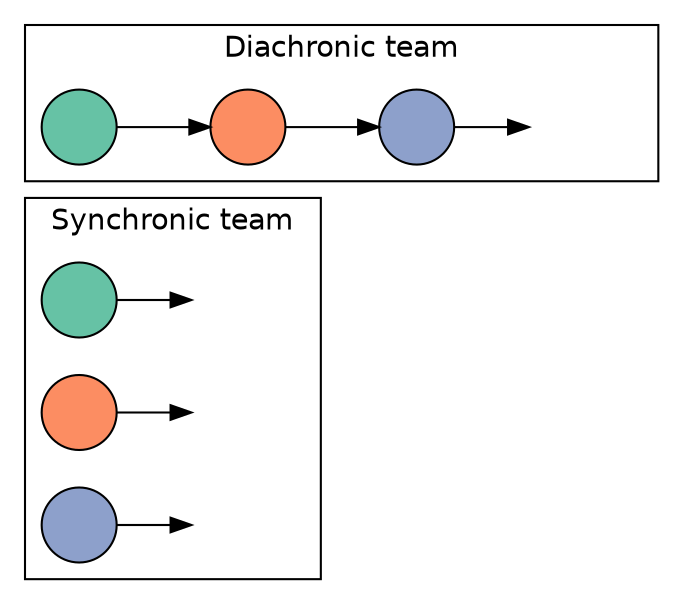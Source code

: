digraph {
  fontname=helvetica;
  node[fontname=helvetica; label=""; style=filled];
  bgcolor=transparent;

  rankdir=LR;

  // Shapes are projects
  s1, s2, s3, d1, d2, d3[shape=circle];

  // Colors are people
  s1, d1[fillcolor="#66C2A5"];
  s2, d2[fillcolor="#FC8D62"];
  s3, d3[fillcolor="#8DA0CB"];

  // Invisible last nodes
  sinv1, sinv2, sinv3, dinv1[style=invis];

  subgraph cluster0 {
    label="Synchronic team";
    s1 -> sinv1;
    s2 -> sinv2;
    s3 -> sinv3;
  }

  subgraph cluster1 {
    label="Diachronic team";
    d1 -> d2 -> d3 -> dinv1;
  }
}

